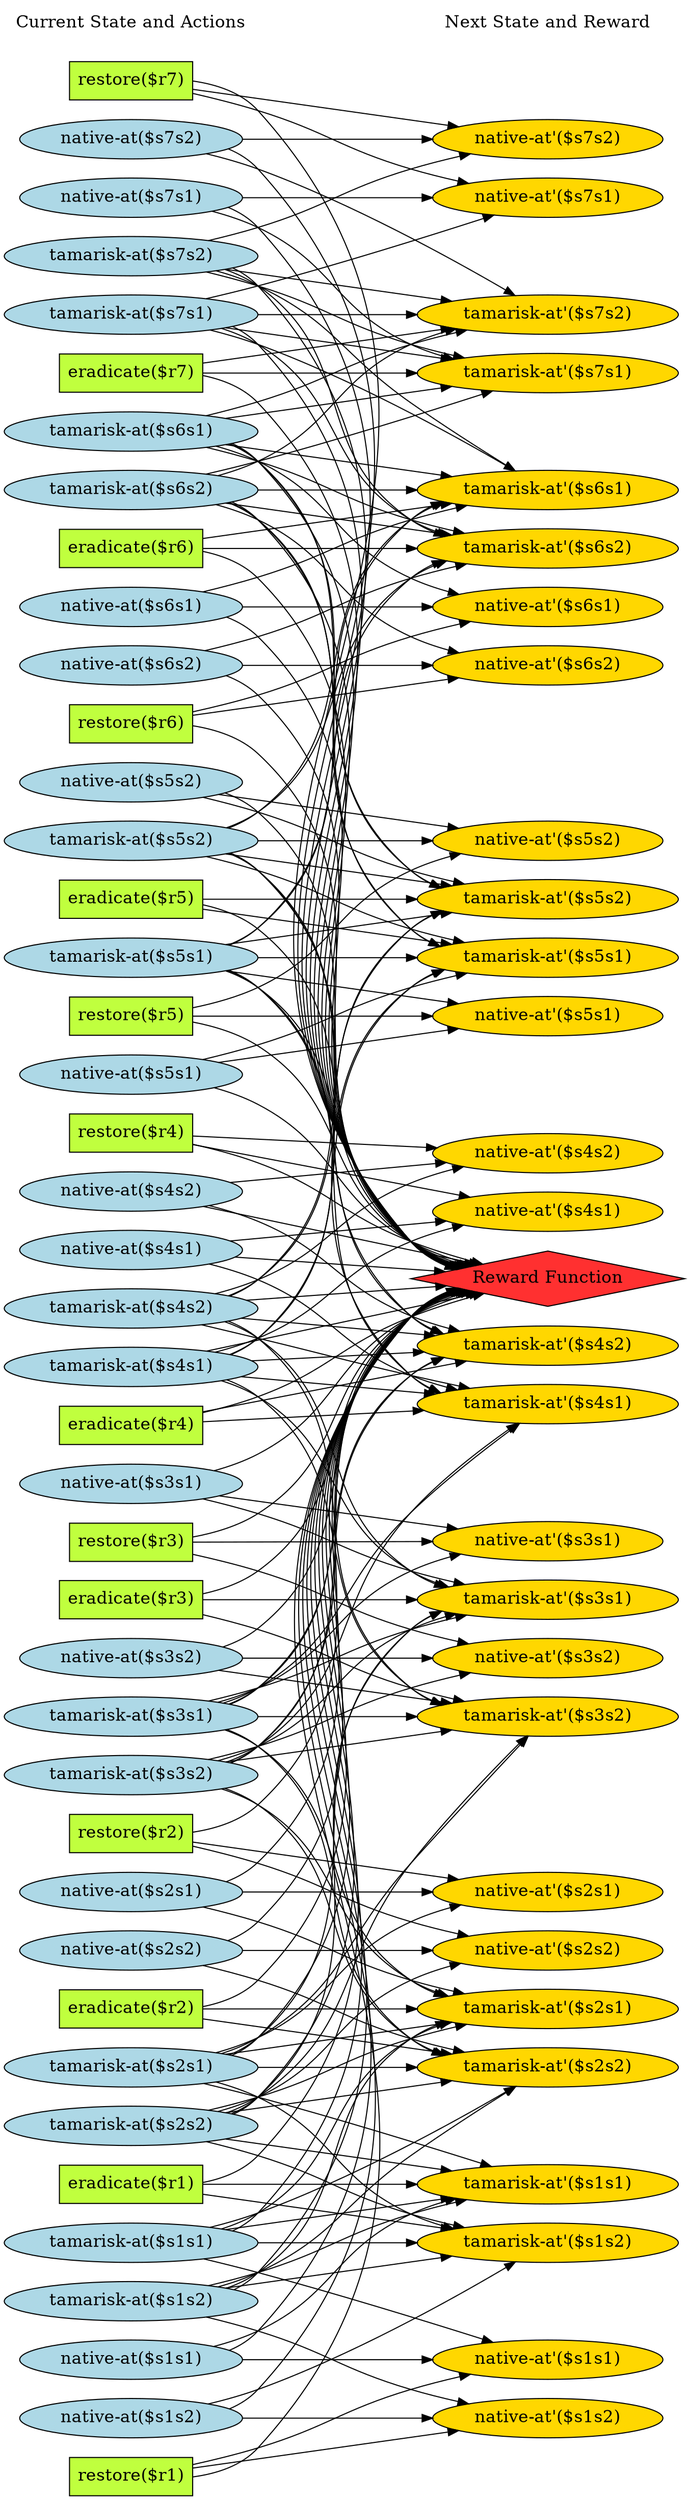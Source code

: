 digraph G {
	graph [bb="0,0,588.92,2320",
		fontname=Helvetica,
		fontsize=16,
		rankdir=LR,
		ranksep=2.00,
		ratio=auto,
		size=600
	];
	node [fontsize=16,
		label="\N"
	];
	{
		graph [rank=same];
		"native-at($s7s1)"		 [color=black,
			fillcolor=lightblue,
			height=0.51069,
			pos="95.459,2084",
			shape=ellipse,
			style=filled,
			width=2.3374];
		"restore($r4)"		 [color=black,
			fillcolor=olivedrab1,
			height=0.5,
			pos="95.459,1160",
			shape=box,
			style=filled,
			width=1.2778];
		"tamarisk-at($s6s2)"		 [color=black,
			fillcolor=lightblue,
			height=0.51069,
			pos="95.459,1921",
			shape=ellipse,
			style=filled,
			width=2.6517];
		"tamarisk-at($s5s1)"		 [color=black,
			fillcolor=lightblue,
			height=0.51069,
			pos="95.459,1595",
			shape=ellipse,
			style=filled,
			width=2.6517];
		"tamarisk-at($s2s1)"		 [color=black,
			fillcolor=lightblue,
			height=0.51069,
			pos="95.459,345",
			shape=ellipse,
			style=filled,
			width=2.6517];
		"tamarisk-at($s2s2)"		 [color=black,
			fillcolor=lightblue,
			height=0.51069,
			pos="95.459,400",
			shape=ellipse,
			style=filled,
			width=2.6517];
		"eradicate($r4)"		 [color=black,
			fillcolor=olivedrab1,
			height=0.5,
			pos="95.459,1106",
			shape=box,
			style=filled,
			width=1.4583];
		"native-at($s1s2)"		 [color=black,
			fillcolor=lightblue,
			height=0.51069,
			pos="95.459,72",
			shape=ellipse,
			style=filled,
			width=2.3374];
		"native-at($s4s1)"		 [color=black,
			fillcolor=lightblue,
			height=0.51069,
			pos="95.459,997",
			shape=ellipse,
			style=filled,
			width=2.3374];
		"native-at($s5s2)"		 [color=black,
			fillcolor=lightblue,
			height=0.51069,
			pos="95.459,1377",
			shape=ellipse,
			style=filled,
			width=2.3374];
		"restore($r5)"		 [color=black,
			fillcolor=olivedrab1,
			height=0.5,
			pos="95.459,1323",
			shape=box,
			style=filled,
			width=1.2778];
		"tamarisk-at($s5s2)"		 [color=black,
			fillcolor=lightblue,
			height=0.51069,
			pos="95.459,1540",
			shape=ellipse,
			style=filled,
			width=2.6517];
		"tamarisk-at($s1s1)"		 [color=black,
			fillcolor=lightblue,
			height=0.51069,
			pos="95.459,237",
			shape=ellipse,
			style=filled,
			width=2.6517];
		"tamarisk-at($s4s1)"		 [color=black,
			fillcolor=lightblue,
			height=0.51069,
			pos="95.459,1052",
			shape=ellipse,
			style=filled,
			width=2.6517];
		"native-at($s3s1)"		 [color=black,
			fillcolor=lightblue,
			height=0.51069,
			pos="95.459,889",
			shape=ellipse,
			style=filled,
			width=2.3374];
		"eradicate($r5)"		 [color=black,
			fillcolor=olivedrab1,
			height=0.5,
			pos="95.459,1486",
			shape=box,
			style=filled,
			width=1.4583];
		"native-at($s4s2)"		 [color=black,
			fillcolor=lightblue,
			height=0.51069,
			pos="95.459,1269",
			shape=ellipse,
			style=filled,
			width=2.3374];
		"eradicate($r1)"		 [color=black,
			fillcolor=olivedrab1,
			height=0.5,
			pos="95.459,291",
			shape=box,
			style=filled,
			width=1.4583];
		"restore($r2)"		 [color=black,
			fillcolor=olivedrab1,
			height=0.5,
			pos="95.459,617",
			shape=box,
			style=filled,
			width=1.2778];
		"native-at($s6s2)"		 [color=black,
			fillcolor=lightblue,
			height=0.51069,
			pos="95.459,1758",
			shape=ellipse,
			style=filled,
			width=2.3374];
		"restore($r6)"		 [color=black,
			fillcolor=olivedrab1,
			height=0.5,
			pos="95.459,1649",
			shape=box,
			style=filled,
			width=1.2778];
		"tamarisk-at($s7s1)"		 [color=black,
			fillcolor=lightblue,
			height=0.51069,
			pos="95.459,2029",
			shape=ellipse,
			style=filled,
			width=2.6517];
		"Current State and Actions"		 [color=black,
			fillcolor=white,
			height=0.5,
			pos="95.459,2302",
			shape=plaintext,
			style=bold,
			width=2.5139];
		"tamarisk-at($s4s2)"		 [color=black,
			fillcolor=lightblue,
			height=0.51069,
			pos="95.459,1214",
			shape=ellipse,
			style=filled,
			width=2.6517];
		"tamarisk-at($s1s2)"		 [color=black,
			fillcolor=lightblue,
			height=0.51069,
			pos="95.459,127",
			shape=ellipse,
			style=filled,
			width=2.6517];
		"tamarisk-at($s3s1)"		 [color=black,
			fillcolor=lightblue,
			height=0.51069,
			pos="95.459,726",
			shape=ellipse,
			style=filled,
			width=2.6517];
		"eradicate($r6)"		 [color=black,
			fillcolor=olivedrab1,
			height=0.5,
			pos="95.459,1812",
			shape=box,
			style=filled,
			width=1.4583];
		"native-at($s2s1)"		 [color=black,
			fillcolor=lightblue,
			height=0.51069,
			pos="95.459,508",
			shape=ellipse,
			style=filled,
			width=2.3374];
		"native-at($s3s2)"		 [color=black,
			fillcolor=lightblue,
			height=0.51069,
			pos="95.459,834",
			shape=ellipse,
			style=filled,
			width=2.3374];
		"eradicate($r2)"		 [color=black,
			fillcolor=olivedrab1,
			height=0.5,
			pos="95.459,454",
			shape=box,
			style=filled,
			width=1.4583];
		"restore($r1)"		 [color=black,
			fillcolor=olivedrab1,
			height=0.5,
			pos="95.459,18",
			shape=box,
			style=filled,
			width=1.2778];
		"restore($r3)"		 [color=black,
			fillcolor=olivedrab1,
			height=0.5,
			pos="95.459,943",
			shape=box,
			style=filled,
			width=1.2778];
		"native-at($s7s2)"		 [color=black,
			fillcolor=lightblue,
			height=0.51069,
			pos="95.459,2194",
			shape=ellipse,
			style=filled,
			width=2.3374];
		"native-at($s6s1)"		 [color=black,
			fillcolor=lightblue,
			height=0.51069,
			pos="95.459,1703",
			shape=ellipse,
			style=filled,
			width=2.3374];
		"restore($r7)"		 [color=black,
			fillcolor=olivedrab1,
			height=0.5,
			pos="95.459,2248",
			shape=box,
			style=filled,
			width=1.2778];
		"tamarisk-at($s7s2)"		 [color=black,
			fillcolor=lightblue,
			height=0.51069,
			pos="95.459,2139",
			shape=ellipse,
			style=filled,
			width=2.6517];
		"tamarisk-at($s6s1)"		 [color=black,
			fillcolor=lightblue,
			height=0.51069,
			pos="95.459,1866",
			shape=ellipse,
			style=filled,
			width=2.6517];
		"tamarisk-at($s3s2)"		 [color=black,
			fillcolor=lightblue,
			height=0.51069,
			pos="95.459,671",
			shape=ellipse,
			style=filled,
			width=2.6517];
		"native-at($s1s1)"		 [color=black,
			fillcolor=lightblue,
			height=0.51069,
			pos="95.459,182",
			shape=ellipse,
			style=filled,
			width=2.3374];
		"native-at($s2s2)"		 [color=black,
			fillcolor=lightblue,
			height=0.51069,
			pos="95.459,563",
			shape=ellipse,
			style=filled,
			width=2.3374];
		"eradicate($r7)"		 [color=black,
			fillcolor=olivedrab1,
			height=0.5,
			pos="95.459,1975",
			shape=box,
			style=filled,
			width=1.4583];
		"native-at($s5s1)"		 [color=black,
			fillcolor=lightblue,
			height=0.51069,
			pos="95.459,1432",
			shape=ellipse,
			style=filled,
			width=2.3374];
		"eradicate($r3)"		 [color=black,
			fillcolor=olivedrab1,
			height=0.5,
			pos="95.459,780",
			shape=box,
			style=filled,
			width=1.4583];
	}
	{
		graph [rank=same];
		"native-at'($s4s2)"		 [color=black,
			fillcolor=gold1,
			height=0.51069,
			pos="461.92,1250",
			shape=ellipse,
			style=filled,
			width=2.3963];
		"native-at'($s7s1)"		 [color=black,
			fillcolor=gold1,
			height=0.51069,
			pos="461.92,2084",
			shape=ellipse,
			style=filled,
			width=2.3963];
		"tamarisk-at'($s1s2)"		 [color=black,
			fillcolor=gold1,
			height=0.51069,
			pos="461.92,237",
			shape=ellipse,
			style=filled,
			width=2.7106];
		"Next State and Reward"		 [color=black,
			fillcolor=white,
			height=0.5,
			pos="461.92,2302",
			shape=plaintext,
			style=bold,
			width=2.25];
		"Reward Function"		 [color=black,
			fillcolor=firebrick1,
			height=0.72222,
			pos="461.92,1133",
			shape=diamond,
			style=filled,
			width=3.5278];
		"tamarisk-at'($s4s1)"		 [color=black,
			fillcolor=gold1,
			height=0.51069,
			pos="461.92,1071",
			shape=ellipse,
			style=filled,
			width=2.7106];
		"tamarisk-at'($s5s2)"		 [color=black,
			fillcolor=gold1,
			height=0.51069,
			pos="461.92,1487",
			shape=ellipse,
			style=filled,
			width=2.7106];
		"native-at'($s3s1)"		 [color=black,
			fillcolor=gold1,
			height=0.51069,
			pos="461.92,890",
			shape=ellipse,
			style=filled,
			width=2.3963];
		"native-at'($s6s1)"		 [color=black,
			fillcolor=gold1,
			height=0.51069,
			pos="461.92,1703",
			shape=ellipse,
			style=filled,
			width=2.3963];
		"native-at'($s7s2)"		 [color=black,
			fillcolor=gold1,
			height=0.51069,
			pos="461.92,2194",
			shape=ellipse,
			style=filled,
			width=2.3963];
		"tamarisk-at'($s3s1)"		 [color=black,
			fillcolor=gold1,
			height=0.51069,
			pos="461.92,780",
			shape=ellipse,
			style=filled,
			width=2.7106];
		"native-at'($s3s2)"		 [color=black,
			fillcolor=gold1,
			height=0.51069,
			pos="461.92,835",
			shape=ellipse,
			style=filled,
			width=2.3963];
		"tamarisk-at'($s4s2)"		 [color=black,
			fillcolor=gold1,
			height=0.51069,
			pos="461.92,1195",
			shape=ellipse,
			style=filled,
			width=2.7106];
		"tamarisk-at'($s7s1)"		 [color=black,
			fillcolor=gold1,
			height=0.51069,
			pos="461.92,1974",
			shape=ellipse,
			style=filled,
			width=2.7106];
		"native-at'($s2s1)"		 [color=black,
			fillcolor=gold1,
			height=0.51069,
			pos="461.92,509",
			shape=ellipse,
			style=filled,
			width=2.3963];
		"native-at'($s5s1)"		 [color=black,
			fillcolor=gold1,
			height=0.51069,
			pos="461.92,1432",
			shape=ellipse,
			style=filled,
			width=2.3963];
		"native-at'($s6s2)"		 [color=black,
			fillcolor=gold1,
			height=0.51069,
			pos="461.92,1758",
			shape=ellipse,
			style=filled,
			width=2.3963];
		"tamarisk-at'($s2s1)"		 [color=black,
			fillcolor=gold1,
			height=0.51069,
			pos="461.92,399",
			shape=ellipse,
			style=filled,
			width=2.7106];
		"tamarisk-at'($s7s2)"		 [color=black,
			fillcolor=gold1,
			height=0.51069,
			pos="461.92,2029",
			shape=ellipse,
			style=filled,
			width=2.7106];
		"native-at'($s2s2)"		 [color=black,
			fillcolor=gold1,
			height=0.51069,
			pos="461.92,564",
			shape=ellipse,
			style=filled,
			width=2.3963];
		"tamarisk-at'($s3s2)"		 [color=black,
			fillcolor=gold1,
			height=0.51069,
			pos="461.92,725",
			shape=ellipse,
			style=filled,
			width=2.7106];
		"native-at'($s1s1)"		 [color=black,
			fillcolor=gold1,
			height=0.51069,
			pos="461.92,182",
			shape=ellipse,
			style=filled,
			width=2.3963];
		"tamarisk-at'($s6s1)"		 [color=black,
			fillcolor=gold1,
			height=0.51069,
			pos="461.92,1813",
			shape=ellipse,
			style=filled,
			width=2.7106];
		"native-at'($s5s2)"		 [color=black,
			fillcolor=gold1,
			height=0.51069,
			pos="461.92,1377",
			shape=ellipse,
			style=filled,
			width=2.3963];
		"tamarisk-at'($s2s2)"		 [color=black,
			fillcolor=gold1,
			height=0.51069,
			pos="461.92,454",
			shape=ellipse,
			style=filled,
			width=2.7106];
		"tamarisk-at'($s1s1)"		 [color=black,
			fillcolor=gold1,
			height=0.51069,
			pos="461.92,292",
			shape=ellipse,
			style=filled,
			width=2.7106];
		"tamarisk-at'($s5s1)"		 [color=black,
			fillcolor=gold1,
			height=0.51069,
			pos="461.92,1542",
			shape=ellipse,
			style=filled,
			width=2.7106];
		"tamarisk-at'($s6s2)"		 [color=black,
			fillcolor=gold1,
			height=0.51069,
			pos="461.92,1868",
			shape=ellipse,
			style=filled,
			width=2.7106];
		"native-at'($s4s1)"		 [color=black,
			fillcolor=gold1,
			height=0.51069,
			pos="461.92,1016",
			shape=ellipse,
			style=filled,
			width=2.3963];
		"native-at'($s1s2)"		 [color=black,
			fillcolor=gold1,
			height=0.51069,
			pos="461.92,72",
			shape=ellipse,
			style=filled,
			width=2.3963];
	}
	"native-at($s7s1)" -> "native-at'($s7s1)"	 [color=black,
		pos="e,375.59,2084 179.62,2084 234.91,2084 307.69,2084 365.37,2084",
		style=solid];
	"native-at($s7s1)" -> "Reward Function"	 [pos="e,377.74,1141.8 165.39,2073.6 175.05,2069.5 184.03,2063.8 190.92,2056 455.06,1755.9 68.198,1465.9 334.92,1168 343.91,1158 355.51,\
1150.7 368.02,1145.5"];
	"native-at($s7s1)" -> "tamarisk-at'($s7s1)"	 [color=black,
		pos="e,393.45,1987.2 147.65,2069.5 161.74,2065.4 176.97,2060.7 190.92,2056 255.73,2034.3 269.4,2021.5 334.92,2002 350.48,1997.4 367.33,\
1993.1 383.49,1989.4",
		style=solid];
	"restore($r4)" -> "native-at'($s4s2)"	 [color=black,
		pos="e,400.57,1237 141.61,1172.3 189.48,1185.1 267.34,1205.7 334.92,1222 352.93,1226.3 372.45,1230.8 390.63,1234.8",
		style=solid];
	"restore($r4)" -> "Reward Function"	 [pos="e,368.07,1139.9 141.51,1156.7 195.16,1152.7 286.43,1145.9 357.71,1140.6"];
	"restore($r4)" -> "native-at'($s4s1)"	 [color=black,
		pos="e,392.3,1026.9 141.56,1149.8 157.49,1145.5 175.32,1139.9 190.92,1133 259.74,1102.6 265.22,1072.3 334.92,1044 349.87,1037.9 366.39,\
1033 382.41,1029.2",
		style=solid];
	"tamarisk-at($s6s2)" -> "Reward Function"	 [pos="e,378.39,1142 168.46,1909 176.89,1905 184.7,1899.8 190.92,1893 412.27,1650.3 111.48,1408.8 334.92,1168 344.24,1158 356.17,1150.7 \
368.95,1145.5"];
	"tamarisk-at($s6s2)" -> "tamarisk-at'($s5s2)"	 [color=black,
		pos="e,373.24,1494.7 165.99,1908.6 175.12,1904.7 183.77,1899.6 190.92,1893 322.77,1770.8 198.9,1632.6 334.92,1515 343.29,1507.8 353.12,\
1502.3 363.54,1498.1",
		style=solid];
	"tamarisk-at($s6s2)" -> "tamarisk-at'($s7s1)"	 [color=black,
		pos="e,384.12,1962.8 172.42,1932 231.21,1940.6 312.68,1952.4 374.06,1961.4",
		style=solid];
	"tamarisk-at($s6s2)" -> "native-at'($s6s2)"	 [color=black,
		pos="e,390.23,1768.3 156.13,1906.8 167.95,1903 180.06,1898.4 190.92,1893 262.24,1857.3 262.41,1819.2 334.92,1786 349.05,1779.5 364.76,\
1774.5 380.17,1770.6",
		style=solid];
	"tamarisk-at($s6s2)" -> "tamarisk-at'($s7s2)"	 [color=black,
		pos="e,393.79,2015.8 151.61,1936 164.56,1939.8 178.27,1943.9 190.92,1948 255.75,1969.2 269.49,1981.8 334.92,2001 350.59,2005.6 367.55,\
2009.9 383.79,2013.6",
		style=solid];
	"tamarisk-at($s6s2)" -> "tamarisk-at'($s6s1)"	 [color=black,
		pos="e,393.82,1826.2 149.58,1905.8 163.11,1901.8 177.59,1897.4 190.92,1893 255.57,1871.8 269.57,1860 334.92,1841 350.6,1836.4 367.57,\
1832.2 383.81,1828.5",
		style=solid];
	"tamarisk-at($s6s2)" -> "tamarisk-at'($s5s1)"	 [color=black,
		pos="e,441.92,1560.2 162.78,1907.8 172.77,1904 182.53,1899.2 190.92,1893 284,1824.2 263.02,1766.7 334.92,1676 366.69,1635.9 408.04,1593.5 \
434.53,1567.4",
		style=solid];
	"tamarisk-at($s6s2)" -> "tamarisk-at'($s6s2)"	 [color=black,
		pos="e,384.12,1879.2 172.42,1910 231.21,1901.4 312.68,1889.6 374.06,1880.6",
		style=solid];
	"tamarisk-at($s5s1)" -> "Reward Function"	 [pos="e,382.04,1142.7 166.58,1582.5 175.51,1578.6 183.95,1573.6 190.92,1567 328.05,1437.6 196.68,1296.2 334.92,1168 345.54,1158.2 358.69,\
1151 372.44,1145.9"];
	"tamarisk-at($s5s1)" -> "tamarisk-at'($s4s1)"	 [color=black,
		pos="e,371.13,1077.9 166.87,1582.8 175.76,1578.9 184.11,1573.7 190.92,1567 345.85,1413.6 174.19,1245.3 334.92,1098 342.67,1090.9 351.82,\
1085.5 361.59,1081.4",
		style=solid];
	"tamarisk-at($s5s1)" -> "tamarisk-at'($s5s2)"	 [color=black,
		pos="e,393.82,1500.2 149.58,1579.8 163.11,1575.8 177.59,1571.4 190.92,1567 255.57,1545.8 269.57,1534 334.92,1515 350.6,1510.4 367.57,\
1506.2 383.81,1502.5",
		style=solid];
	"tamarisk-at($s5s1)" -> "tamarisk-at'($s4s2)"	 [color=black,
		pos="e,373.5,1203 165.8,1582.3 174.95,1578.5 183.66,1573.5 190.92,1567 314.29,1456.3 207.78,1329.3 334.92,1223 343.41,1215.9 353.31,1210.5 \
363.76,1206.4",
		style=solid];
	"tamarisk-at($s5s1)" -> "native-at'($s5s1)"	 [color=black,
		pos="e,390.23,1442.3 156.13,1580.8 167.95,1577 180.06,1572.4 190.92,1567 262.24,1531.3 262.41,1493.2 334.92,1460 349.05,1453.5 364.76,\
1448.5 380.17,1444.6",
		style=solid];
	"tamarisk-at($s5s1)" -> "tamarisk-at'($s6s1)"	 [color=black,
		pos="e,380.09,1802.9 161.57,1608.3 171.82,1611.9 181.98,1616.4 190.92,1622 272.67,1673.6 251.66,1735.9 334.92,1785 345.73,1791.4 357.85,\
1796.3 370.18,1800.1",
		style=solid];
	"tamarisk-at($s5s1)" -> "tamarisk-at'($s5s1)"	 [color=black,
		pos="e,384.12,1553.2 172.42,1584 231.21,1575.4 312.68,1563.6 374.06,1554.6",
		style=solid];
	"tamarisk-at($s5s1)" -> "tamarisk-at'($s6s2)"	 [color=black,
		pos="e,377.17,1858.9 164.25,1608 173.73,1611.6 182.94,1616.2 190.92,1622 284.56,1690.7 239.27,1774.2 334.92,1840 344.72,1846.7 355.89,\
1851.9 367.42,1855.8",
		style=solid];
	"tamarisk-at($s2s1)" -> "tamarisk-at'($s1s2)"	 [color=black,
		pos="e,393.79,250.17 151.61,329.98 164.56,326.25 178.27,322.13 190.92,318 255.75,296.84 269.49,284.22 334.92,265 350.59,260.4 367.55,\
256.15 383.79,252.42",
		style=solid];
	"tamarisk-at($s2s1)" -> "Reward Function"	 [pos="e,378.39,1124 168.46,357.04 176.89,360.98 184.7,366.18 190.92,373 412.27,615.74 111.48,857.17 334.92,1098 344.24,1108 356.17,1115.3 \
368.95,1120.5"];
	"tamarisk-at($s2s1)" -> "tamarisk-at'($s3s1)"	 [color=black,
		pos="e,373.23,772.31 166,357.43 175.12,361.3 183.77,366.37 190.92,373 323.02,495.55 198.64,634.11 334.92,752 343.29,759.24 353.12,764.73 \
363.53,768.87",
		style=solid];
	"tamarisk-at($s2s1)" -> "native-at'($s2s1)"	 [color=black,
		pos="e,389.87,498.72 156.65,359.35 168.31,363.09 180.22,367.62 190.92,373 262.39,408.93 262.24,447.57 334.92,481 348.95,487.45 364.55,\
492.46 379.87,496.33",
		style=solid];
	"tamarisk-at($s2s1)" -> "tamarisk-at'($s2s1)"	 [color=black,
		pos="e,384.69,387.71 171.53,356.12 230.55,364.87 312.83,377.06 374.58,386.21",
		style=solid];
	"tamarisk-at($s2s1)" -> "tamarisk-at'($s3s2)"	 [color=black,
		pos="e,441.91,706.84 162.79,358.18 172.78,361.95 182.54,366.79 190.92,373 284.22,442.12 262.88,499.93 334.92,591 366.65,631.12 408.01,\
673.5 434.52,699.6",
		style=solid];
	"tamarisk-at($s2s1)" -> "tamarisk-at'($s2s2)"	 [color=black,
		pos="e,393.79,440.83 150.1,360.25 163.48,364.23 177.77,368.64 190.92,373 255.65,394.48 269.49,406.78 334.92,426 350.59,430.6 367.55,434.85 \
383.79,438.58",
		style=solid];
	"tamarisk-at($s2s1)" -> "tamarisk-at'($s1s1)"	 [color=black,
		pos="e,384.12,303.17 172.42,333.95 231.21,325.4 312.68,313.56 374.06,304.63",
		style=solid];
	"tamarisk-at($s2s2)" -> "tamarisk-at'($s1s2)"	 [color=black,
		pos="e,385.27,248.4 156.13,385.77 167.95,382 180.06,377.43 190.92,372 262.24,336.34 262.41,298.16 334.92,265 347.55,259.23 361.44,254.61 \
375.25,250.92",
		style=solid];
	"tamarisk-at($s2s2)" -> "Reward Function"	 [pos="e,378.86,1123.9 169.27,411.77 177.37,415.56 184.86,420.52 190.92,427 399.25,649.78 125.76,876 334.92,1098 344.38,1108 356.44,1115.3 \
369.35,1120.5"];
	"tamarisk-at($s2s2)" -> "tamarisk-at'($s3s1)"	 [color=black,
		pos="e,373.98,771.91 166.62,412.41 175.45,416.08 183.84,420.84 190.92,427 310.1,530.71 212.69,651.9 334.92,752 343.63,759.14 353.79,764.55 \
364.47,768.64",
		style=solid];
	"tamarisk-at($s2s2)" -> "tamarisk-at'($s2s1)"	 [color=black,
		pos="e,364.05,399.27 191.27,399.74 241.09,399.6 302.35,399.44 353.88,399.29",
		style=solid];
	"tamarisk-at($s2s2)" -> "native-at'($s2s2)"	 [color=black,
		pos="e,389.85,553.77 157.93,413.99 169.18,417.55 180.62,421.86 190.92,427 262.73,462.86 262.07,502.3 334.92,536 348.93,542.48 364.53,\
547.5 379.85,551.38",
		style=solid];
	"tamarisk-at($s2s2)" -> "tamarisk-at'($s3s2)"	 [color=black,
		pos="e,443.19,706.54 161.59,413.27 171.84,416.84 181.98,421.34 190.92,427 272.88,478.88 269.69,519.21 334.92,591 369.52,629.07 410.47,\
672.29 436.07,699.1",
		style=solid];
	"tamarisk-at($s2s2)" -> "tamarisk-at'($s2s2)"	 [color=black,
		pos="e,384.69,442.71 171.53,411.12 230.55,419.87 312.83,432.06 374.58,441.21",
		style=solid];
	"tamarisk-at($s2s2)" -> "tamarisk-at'($s1s1)"	 [color=black,
		pos="e,408.68,307.48 148.29,384.64 214.36,365.06 328.45,331.25 399.02,310.34",
		style=solid];
	"eradicate($r4)" -> "Reward Function"	 [pos="e,368.07,1126.1 148.29,1109.8 202.59,1113.9 289.34,1120.3 357.69,1125.4"];
	"eradicate($r4)" -> "tamarisk-at'($s4s1)"	 [color=black,
		pos="e,374.48,1079.3 148.29,1101 204.39,1095.6 295.12,1086.9 364.42,1080.3",
		style=solid];
	"eradicate($r4)" -> "tamarisk-at'($s4s2)"	 [color=black,
		pos="e,395.4,1181.5 148.4,1120.2 196.6,1133.2 270.4,1152.7 334.92,1168 351.14,1171.8 368.6,1175.7 385.2,1179.3",
		style=solid];
	"native-at($s1s2)" -> "tamarisk-at'($s1s2)"	 [color=black,
		pos="e,384.9,225.62 153.68,85.364 166.28,89.285 179.32,94.135 190.92,100 262.55,136.21 262.07,175.3 334.92,209 347.44,214.79 361.22,219.42 \
374.94,223.1",
		style=solid];
	"native-at($s1s2)" -> "Reward Function"	 [pos="e,377.24,1124.2 165.51,82.25 175.16,86.387 184.09,92.108 190.92,100 484.04,438.99 38.886,761.54 334.92,1098 343.76,1108.1 355.22,\
1115.3 367.61,1120.6"];
	"native-at($s1s2)" -> "native-at'($s1s2)"	 [color=black,
		pos="e,375.59,72 179.62,72 234.91,72 307.69,72 365.37,72",
		style=solid];
	"native-at($s4s1)" -> "Reward Function"	 [pos="e,401.79,1119.2 149.99,1011 163.51,1015.1 177.89,1019.8 190.92,1025 257.59,1051.5 268.02,1072 334.92,1098 353.12,1105.1 373.32,1111.3 \
392.11,1116.5"];
	"native-at($s4s1)" -> "tamarisk-at'($s4s1)"	 [color=black,
		pos="e,394.93,1057.6 157.87,1009.5 220.39,1022.2 317.44,1041.9 384.8,1055.5",
		style=solid];
	"native-at($s4s1)" -> "native-at'($s4s1)"	 [color=black,
		pos="e,377.94,1011.7 177.8,1001.2 234.12,1004.2 309.22,1008.1 367.92,1011.2",
		style=solid];
	"native-at($s5s2)" -> "Reward Function"	 [pos="e,390.2,1144.3 159.37,1365 170.43,1361.2 181.42,1356.4 190.92,1350 276.63,1292.6 248.99,1225.1 334.92,1168 348.55,1159 364.48,1152.2 \
380.35,1147.2"];
	"native-at($s5s2)" -> "tamarisk-at'($s5s2)"	 [color=black,
		pos="e,393.45,1473.8 147.65,1391.5 161.74,1395.6 176.97,1400.3 190.92,1405 255.73,1426.7 269.4,1439.5 334.92,1459 350.48,1463.6 367.33,\
1467.9 383.49,1471.6",
		style=solid];
	"native-at($s5s2)" -> "native-at'($s5s2)"	 [color=black,
		pos="e,375.59,1377 179.62,1377 234.91,1377 307.69,1377 365.37,1377",
		style=solid];
	"restore($r5)" -> "Reward Function"	 [pos="e,394.95,1145.3 141.81,1314.4 157.93,1310.2 175.82,1304.3 190.92,1296 265.96,1254.8 259.72,1209 334.92,1168 350.34,1159.6 367.93,\
1153.1 384.99,1148.1"];
	"restore($r5)" -> "native-at'($s5s1)"	 [color=black,
		pos="e,397.34,1419.7 141.85,1335.2 157.48,1339.6 175.05,1344.8 190.92,1350 255.83,1371.4 269.4,1384.5 334.92,1404 351.71,1409 369.99,\
1413.5 387.29,1417.5",
		style=solid];
	"restore($r5)" -> "native-at'($s5s2)"	 [color=black,
		pos="e,390.68,1366.6 141.51,1329.7 201.09,1338.5 307.08,1354.2 380.54,1365.1",
		style=solid];
	"tamarisk-at($s5s2)" -> "Reward Function"	 [pos="e,383.12,1142.9 166.75,1527.7 175.55,1524 183.91,1519.2 190.92,1513 315.08,1402.6 210.35,1278 334.92,1168 345.91,1158.3 359.38,1151.3 \
373.37,1146.2"];
	"tamarisk-at($s5s2)" -> "tamarisk-at'($s4s1)"	 [color=black,
		pos="e,371.74,1078.1 167.59,1527.9 176.16,1524.2 184.23,1519.3 190.92,1513 332.75,1378.8 188.65,1227.3 334.92,1098 342.86,1091 352.17,\
1085.6 362.08,1081.6",
		style=solid];
	"tamarisk-at($s5s2)" -> "tamarisk-at'($s5s2)"	 [color=black,
		pos="e,384.12,1498.2 172.42,1529 231.21,1520.4 312.68,1508.6 374.06,1499.6",
		style=solid];
	"tamarisk-at($s5s2)" -> "tamarisk-at'($s4s2)"	 [color=black,
		pos="e,374.64,1203.4 165.89,1527.5 174.93,1523.8 183.58,1519.1 190.92,1513 301.52,1420.9 221.62,1311.7 334.92,1223 343.86,1216 354.19,\
1210.7 365.02,1206.6",
		style=solid];
	"tamarisk-at($s5s2)" -> "tamarisk-at'($s6s1)"	 [color=black,
		pos="e,377.19,1803.8 162.78,1553.2 172.77,1557 182.53,1561.8 190.92,1568 284,1636.8 239.51,1719.5 334.92,1785 344.73,1791.7 355.9,1796.9 \
367.43,1800.8",
		style=solid];
	"tamarisk-at($s5s2)" -> "native-at'($s5s2)"	 [color=black,
		pos="e,389.87,1387.3 157.66,1526 169,1522.5 180.53,1518.2 190.92,1513 262.57,1477.4 262.24,1438.4 334.92,1405 348.95,1398.5 364.55,1393.5 \
379.87,1389.7",
		style=solid];
	"tamarisk-at($s5s2)" -> "tamarisk-at'($s5s1)"	 [color=black,
		pos="e,364.37,1541.5 191.27,1540.5 241.19,1540.8 302.59,1541.1 354.19,1541.4",
		style=solid];
	"tamarisk-at($s5s2)" -> "tamarisk-at'($s6s2)"	 [color=black,
		pos="e,375.16,1859.4 164.31,1552.9 173.88,1556.7 183.11,1561.6 190.92,1568 296.76,1654.6 226.13,1757.1 334.92,1840 344.02,1846.9 354.5,\
1852.2 365.44,1856.2",
		style=solid];
	"tamarisk-at($s1s1)" -> "tamarisk-at'($s1s2)"	 [color=black,
		pos="e,364.05,237 191.27,237 241.09,237 302.35,237 353.88,237",
		style=solid];
	"tamarisk-at($s1s1)" -> "Reward Function"	 [pos="e,377.83,1124.1 169.99,248.76 177.86,252.56 185.11,257.53 190.92,264 442.23,543.88 82.561,819.06 334.92,1098 343.96,1108 355.59,\
1115.2 368.11,1120.5"];
	"tamarisk-at($s1s1)" -> "tamarisk-at'($s2s1)"	 [color=black,
		pos="e,430.59,381.49 153.97,251.6 166.3,255.24 179.16,259.42 190.92,264 275.93,297.07 370.15,347.58 421.76,376.52",
		style=solid];
	"tamarisk-at($s1s1)" -> "native-at'($s1s1)"	 [color=black,
		pos="e,391.02,192.55 171.09,225.74 232.15,216.52 318.31,203.52 380.81,194.09",
		style=solid];
	"tamarisk-at($s1s1)" -> "tamarisk-at'($s2s2)"	 [color=black,
		pos="e,380.11,443.9 161.56,250.32 171.81,253.89 181.97,258.37 190.92,264 272.47,315.28 251.87,377.18 334.92,426 345.74,432.36 357.86,\
437.28 370.19,441.08",
		style=solid];
	"tamarisk-at($s1s1)" -> "tamarisk-at'($s1s1)"	 [color=black,
		pos="e,385.13,280.56 171.09,248.26 230.27,257.19 313.05,269.68 374.99,279.03",
		style=solid];
	"tamarisk-at($s4s1)" -> "Reward Function"	 [pos="e,400.45,1119.6 158.7,1065.8 223,1080.1 323.18,1102.4 390.37,1117.3"];
	"tamarisk-at($s4s1)" -> "tamarisk-at'($s4s1)"	 [color=black,
		pos="e,367.8,1066.1 187.96,1056.8 239.56,1059.5 304.2,1062.8 357.62,1065.6",
		style=solid];
	"tamarisk-at($s4s1)" -> "tamarisk-at'($s5s2)"	 [color=black,
		pos="e,373.23,1479.3 167.42,1064.3 176.02,1068 184.14,1072.8 190.92,1079 323.87,1201.2 198.38,1340.8 334.92,1459 343.28,1466.2 353.11,\
1471.7 363.52,1475.9",
		style=solid];
	"tamarisk-at($s4s1)" -> "tamarisk-at'($s3s1)"	 [color=black,
		pos="e,377.2,789.19 162.77,1038.8 172.76,1035 182.52,1030.2 190.92,1024 283.77,955.52 239.74,873.22 334.92,808 344.74,801.27 355.91,796.13 \
367.45,792.21",
		style=solid];
	"tamarisk-at($s4s1)" -> "tamarisk-at'($s4s2)"	 [color=black,
		pos="e,386.03,1183.4 155.8,1066.3 167.64,1069.9 179.84,1074.1 190.92,1079 259.74,1109.4 265.11,1139.9 334.92,1168 347.86,1173.2 361.98,\
1177.5 375.93,1181",
		style=solid];
	"tamarisk-at($s4s1)" -> "tamarisk-at'($s3s2)"	 [color=black,
		pos="e,375.17,733.58 164.3,1039.1 173.88,1035.3 183.11,1030.4 190.92,1024 296.52,937.68 226.38,835.6 334.92,753 344.02,746.07 354.5,740.79 \
365.45,736.78",
		style=solid];
	"tamarisk-at($s4s1)" -> "tamarisk-at'($s5s1)"	 [color=black,
		pos="e,372.56,1534.6 168.15,1064.2 176.53,1067.9 184.4,1072.7 190.92,1079 337.86,1220 183.83,1377.5 334.92,1514 343.07,1521.4 352.71,\
1526.9 362.98,1531.1",
		style=solid];
	"tamarisk-at($s4s1)" -> "native-at'($s4s1)"	 [color=black,
		pos="e,383.38,1023.7 180.99,1043.7 238.62,1038 314.75,1030.4 373.07,1024.7",
		style=solid];
	"native-at($s3s1)" -> "Reward Function"	 [pos="e,390.2,1121.7 159.37,901.02 170.43,904.76 181.42,909.64 190.92,916 276.63,973.38 248.99,1040.9 334.92,1098 348.55,1107 364.48,1113.8 \
380.35,1118.8"];
	"native-at($s3s1)" -> "native-at'($s3s1)"	 [color=black,
		pos="e,375.59,889.77 179.62,889.23 234.91,889.38 307.69,889.58 365.37,889.74",
		style=solid];
	"native-at($s3s1)" -> "tamarisk-at'($s3s1)"	 [color=black,
		pos="e,393.79,793.17 147.63,874.49 161.72,870.31 176.96,865.63 190.92,861 255.65,839.52 269.49,827.22 334.92,808 350.59,803.4 367.55,\
799.15 383.79,795.42",
		style=solid];
	"eradicate($r5)" -> "Reward Function"	 [pos="e,384.64,1143.3 148.25,1479.3 163.28,1475.4 178.87,1469 190.92,1459 301.76,1366.6 223.73,1260 334.92,1168 346.54,1158.4 360.62,1151.4 \
375.1,1146.3"];
	"eradicate($r5)" -> "tamarisk-at'($s5s2)"	 [color=black,
		pos="e,364.08,1486.7 148.29,1486.1 201.57,1486.3 286.06,1486.5 353.79,1486.7",
		style=solid];
	"eradicate($r5)" -> "tamarisk-at'($s5s1)"	 [color=black,
		pos="e,385.85,1530.5 148.29,1494 207.48,1503.1 305.22,1518.1 375.67,1528.9",
		style=solid];
	"native-at($s4s2)" -> "native-at'($s4s2)"	 [color=black,
		pos="e,377.94,1254.3 177.8,1264.8 234.12,1261.8 309.22,1257.9 367.92,1254.8",
		style=solid];
	"native-at($s4s2)" -> "Reward Function"	 [pos="e,401.79,1146.8 149.99,1255 163.51,1250.9 177.89,1246.2 190.92,1241 257.59,1214.5 268.02,1194 334.92,1168 353.12,1160.9 373.32,1154.7 \
392.11,1149.5"];
	"native-at($s4s2)" -> "tamarisk-at'($s4s2)"	 [color=black,
		pos="e,394.93,1208.4 157.87,1256.5 220.39,1243.8 317.44,1224.1 384.8,1210.5",
		style=solid];
	"eradicate($r1)" -> "tamarisk-at'($s1s2)"	 [color=black,
		pos="e,384.5,248.32 148.29,283.32 207.11,274.61 303.98,260.25 374.33,249.83",
		style=solid];
	"eradicate($r1)" -> "Reward Function"	 [pos="e,378.27,1124.1 148.13,295.25 163.87,299.05 179.91,305.88 190.92,318 427.96,578.93 96.902,837.96 334.92,1098 344.17,1108.1 356.06,\
1115.4 368.84,1120.6"];
	"eradicate($r1)" -> "tamarisk-at'($s1s1)"	 [color=black,
		pos="e,364.08,291.73 148.29,291.14 201.57,291.29 286.06,291.52 353.79,291.71",
		style=solid];
	"restore($r2)" -> "Reward Function"	 [pos="e,381.04,1123.5 141.91,620.87 159.18,624.48 177.83,631.28 190.92,644 342.74,791.52 182.55,951.05 334.92,1098 345.11,1107.8 357.81,\
1114.9 371.2,1120.1"];
	"restore($r2)" -> "native-at'($s2s1)"	 [color=black,
		pos="e,397.69,521.32 141.83,604.77 157.46,600.36 175.03,595.19 190.92,590 255.75,568.84 269.49,556.22 334.92,537 351.81,532.04 370.21,\
527.48 387.59,523.56",
		style=solid];
	"restore($r2)" -> "native-at'($s2s2)"	 [color=black,
		pos="e,390.01,574.31 141.51,610.45 200.9,601.81 306.43,586.47 379.87,575.79",
		style=solid];
	"native-at($s6s2)" -> "Reward Function"	 [pos="e,379.55,1142.3 164.31,1747.3 174.23,1743.2 183.56,1737.6 190.92,1730 369.81,1544.3 154.44,1352.1 334.92,1168 344.64,1158.1 356.9,\
1150.9 369.94,1145.7"];
	"native-at($s6s2)" -> "native-at'($s6s2)"	 [color=black,
		pos="e,375.59,1758 179.62,1758 234.91,1758 307.69,1758 365.37,1758",
		style=solid];
	"native-at($s6s2)" -> "tamarisk-at'($s6s2)"	 [color=black,
		pos="e,393.1,1854.8 149.17,1772.2 162.84,1776.1 177.49,1780.5 190.92,1785 255.92,1806.7 269.3,1820.3 334.92,1840 350.38,1844.6 367.12,\
1848.9 383.19,1852.6",
		style=solid];
	"restore($r6)" -> "Reward Function"	 [pos="e,381.04,1142.5 141.91,1645.1 159.18,1641.5 177.83,1634.7 190.92,1622 342.74,1474.5 182.55,1315 334.92,1168 345.11,1158.2 357.81,\
1151.1 371.2,1145.9"];
	"restore($r6)" -> "native-at'($s6s1)"	 [color=black,
		pos="e,390.68,1692.6 141.51,1655.7 201.09,1664.5 307.08,1680.2 380.54,1691.1",
		style=solid];
	"restore($r6)" -> "native-at'($s6s2)"	 [color=black,
		pos="e,397.34,1745.7 141.85,1661.2 157.48,1665.6 175.05,1670.8 190.92,1676 255.83,1697.4 269.4,1710.5 334.92,1730 351.71,1735 369.99,\
1739.5 387.29,1743.5",
		style=solid];
	"tamarisk-at($s7s1)" -> "native-at'($s7s1)"	 [color=black,
		pos="e,391.02,2073.5 171.09,2040.3 232.15,2049.5 318.31,2062.5 380.81,2071.9",
		style=solid];
	"tamarisk-at($s7s1)" -> "Reward Function"	 [pos="e,377.83,1141.9 169.99,2017.2 177.86,2013.4 185.11,2008.5 190.92,2002 442.23,1722.1 82.561,1446.9 334.92,1168 343.96,1158 355.59,\
1150.8 368.11,1145.5"];
	"tamarisk-at($s7s1)" -> "tamarisk-at'($s7s1)"	 [color=black,
		pos="e,385.13,1985.4 171.09,2017.7 230.27,2008.8 313.05,1996.3 374.99,1987",
		style=solid];
	"tamarisk-at($s7s1)" -> "tamarisk-at'($s7s2)"	 [color=black,
		pos="e,364.05,2029 191.27,2029 241.09,2029 302.35,2029 353.88,2029",
		style=solid];
	"tamarisk-at($s7s1)" -> "tamarisk-at'($s6s1)"	 [color=black,
		pos="e,380.13,1823.1 161.54,2015.7 171.8,2012.1 181.96,2007.6 190.92,2002 272.27,1951 252.08,1889.5 334.92,1841 345.75,1834.7 357.88,\
1829.7 370.21,1825.9",
		style=solid];
	"tamarisk-at($s7s1)" -> "tamarisk-at'($s6s2)"	 [color=black,
		pos="e,430.17,1885.6 153.96,2014.4 166.29,2010.7 179.15,2006.6 190.92,2002 275.62,1969.2 369.59,1919.3 421.32,1890.5",
		style=solid];
	"Current State and Actions" -> "Next State and Reward"	 [color=black,
		pos="e,380.65,2302 186.08,2302 242.14,2302 314.11,2302 370.34,2302",
		style=invis];
	"tamarisk-at($s4s2)" -> "native-at'($s4s2)"	 [color=black,
		pos="e,383.38,1242.3 180.99,1222.3 238.62,1228 314.75,1235.6 373.07,1241.3",
		style=solid];
	"tamarisk-at($s4s2)" -> "Reward Function"	 [pos="e,400.45,1146.4 158.7,1200.2 223,1185.9 323.18,1163.6 390.37,1148.7"];
	"tamarisk-at($s4s2)" -> "tamarisk-at'($s4s1)"	 [color=black,
		pos="e,386.03,1082.6 155.8,1199.7 167.64,1196.1 179.84,1191.9 190.92,1187 259.74,1156.6 265.11,1126.1 334.92,1098 347.86,1092.8 361.98,\
1088.5 375.93,1085",
		style=solid];
	"tamarisk-at($s4s2)" -> "tamarisk-at'($s5s2)"	 [color=black,
		pos="e,377.19,1477.8 162.78,1227.2 172.77,1231 182.53,1235.8 190.92,1242 284,1310.8 239.51,1393.5 334.92,1459 344.73,1465.7 355.9,1470.9 \
367.43,1474.8",
		style=solid];
	"tamarisk-at($s4s2)" -> "tamarisk-at'($s3s1)"	 [color=black,
		pos="e,373.23,787.69 167.41,1201.7 176.01,1198 184.14,1193.2 190.92,1187 323.61,1065.1 198.64,925.89 334.92,808 343.29,800.76 353.12,\
795.27 363.53,791.13",
		style=solid];
	"tamarisk-at($s4s2)" -> "tamarisk-at'($s4s2)"	 [color=black,
		pos="e,367.8,1199.9 187.96,1209.2 239.56,1206.5 304.2,1203.2 357.62,1200.4",
		style=solid];
	"tamarisk-at($s4s2)" -> "tamarisk-at'($s3s2)"	 [color=black,
		pos="e,372.57,732.4 168.14,1201.8 176.52,1198.1 184.39,1193.3 190.92,1187 337.61,1046.3 184.1,889.21 334.92,753 343.07,745.64 352.71,\
740.07 362.98,735.88",
		style=solid];
	"tamarisk-at($s4s2)" -> "tamarisk-at'($s5s1)"	 [color=black,
		pos="e,375.16,1533.4 164.31,1226.9 173.88,1230.7 183.11,1235.6 190.92,1242 296.76,1328.6 226.13,1431.1 334.92,1514 344.02,1520.9 354.5,\
1526.2 365.44,1530.2",
		style=solid];
	"tamarisk-at($s1s2)" -> "tamarisk-at'($s1s2)"	 [color=black,
		pos="e,393.45,223.83 150.12,142.19 163.5,146.18 177.78,150.6 190.92,155 255.73,176.73 269.4,189.54 334.92,209 350.48,213.62 367.33,217.87 \
383.49,221.59",
		style=solid];
	"tamarisk-at($s1s2)" -> "Reward Function"	 [pos="e,377.65,1124.2 168.75,138.78 177.14,142.77 184.85,148.04 190.92,155 469.55,474.56 53.55,780.85 334.92,1098 343.86,1108.1 355.44,\
1115.4 367.94,1120.6"];
	"tamarisk-at($s1s2)" -> "tamarisk-at'($s2s1)"	 [color=black,
		pos="e,428.12,381.61 160.6,140.67 171.18,144.4 181.7,149.1 190.92,155 272.62,207.28 261.23,255.92 334.92,319 360.98,341.31 393.78,361.94 \
419.39,376.66",
		style=solid];
	"tamarisk-at($s1s2)" -> "tamarisk-at'($s2s2)"	 [color=black,
		pos="e,375.17,445.42 164.3,139.88 173.88,143.68 183.11,148.61 190.92,155 296.52,241.32 226.38,343.4 334.92,426 344.02,432.93 354.5,438.21 \
365.45,442.22",
		style=solid];
	"tamarisk-at($s1s2)" -> "tamarisk-at'($s1s1)"	 [color=black,
		pos="e,384.9,280.62 156.67,141.31 168.33,145.06 180.23,149.6 190.92,155 262.55,191.21 262.07,230.3 334.92,264 347.44,269.79 361.22,274.42 \
374.94,278.1",
		style=solid];
	"tamarisk-at($s1s2)" -> "native-at'($s1s2)"	 [color=black,
		pos="e,391.02,82.548 171.09,115.74 232.15,106.52 318.31,93.521 380.81,84.089",
		style=solid];
	"tamarisk-at($s3s1)" -> "Reward Function"	 [pos="e,383.12,1123.1 166.75,738.27 175.55,741.96 183.91,746.77 190.92,753 315.08,863.42 210.35,988.05 334.92,1098 345.91,1107.7 359.38,\
1114.7 373.37,1119.8"];
	"tamarisk-at($s3s1)" -> "tamarisk-at'($s4s1)"	 [color=black,
		pos="e,374.64,1062.6 165.89,738.5 174.93,742.16 183.58,746.89 190.92,753 301.52,845.06 221.62,954.28 334.92,1043 343.86,1050 354.19,1055.3 \
365.02,1059.4",
		style=solid];
	"tamarisk-at($s3s1)" -> "native-at'($s3s1)"	 [color=black,
		pos="e,389.85,879.77 157.93,739.99 169.18,743.55 180.62,747.86 190.92,753 262.73,788.86 262.07,828.3 334.92,862 348.93,868.48 364.53,\
873.5 379.85,877.38",
		style=solid];
	"tamarisk-at($s3s1)" -> "tamarisk-at'($s3s1)"	 [color=black,
		pos="e,384.69,768.71 171.53,737.12 230.55,745.87 312.83,758.06 374.58,767.21",
		style=solid];
	"tamarisk-at($s3s1)" -> "tamarisk-at'($s4s2)"	 [color=black,
		pos="e,371.74,1187.9 167.59,738.08 176.16,741.81 184.23,746.67 190.92,753 332.75,887.16 188.65,1038.7 334.92,1168 342.86,1175 352.17,\
1180.4 362.08,1184.4",
		style=solid];
	"tamarisk-at($s3s1)" -> "tamarisk-at'($s2s1)"	 [color=black,
		pos="e,375.17,407.58 164.3,713.12 173.88,709.32 183.11,704.39 190.92,698 296.52,611.68 226.38,509.6 334.92,427 344.02,420.07 354.5,414.79 \
365.45,410.78",
		style=solid];
	"tamarisk-at($s3s1)" -> "tamarisk-at'($s3s2)"	 [color=black,
		pos="e,364.05,725.27 191.27,725.74 241.09,725.6 302.35,725.44 353.88,725.29",
		style=solid];
	"tamarisk-at($s3s1)" -> "tamarisk-at'($s2s2)"	 [color=black,
		pos="e,377.2,463.19 162.77,712.79 172.76,709.02 182.52,704.19 190.92,698 283.77,629.52 239.74,547.22 334.92,482 344.74,475.27 355.91,\
470.13 367.45,466.21",
		style=solid];
	"eradicate($r6)" -> "Reward Function"	 [pos="e,379.35,1142.1 148.29,1807.3 163.86,1803.5 179.75,1796.7 190.92,1785 385.08,1581.1 139.99,1371.2 334.92,1168 344.53,1158 356.74,\
1150.7 369.76,1145.5"];
	"eradicate($r6)" -> "tamarisk-at'($s6s1)"	 [color=black,
		pos="e,364.08,1812.7 148.29,1812.1 201.57,1812.3 286.06,1812.5 353.79,1812.7",
		style=solid];
	"eradicate($r6)" -> "tamarisk-at'($s6s2)"	 [color=black,
		pos="e,385.85,1856.5 148.29,1820 207.48,1829.1 305.22,1844.1 375.67,1854.9",
		style=solid];
	"native-at($s2s1)" -> "Reward Function"	 [pos="e,379.55,1123.7 164.31,518.71 174.23,522.78 183.56,528.36 190.92,536 369.81,721.7 154.44,913.85 334.92,1098 344.64,1107.9 356.9,\
1115.1 369.94,1120.3"];
	"native-at($s2s1)" -> "native-at'($s2s1)"	 [color=black,
		pos="e,375.59,508.77 179.62,508.23 234.91,508.38 307.69,508.58 365.37,508.74",
		style=solid];
	"native-at($s2s1)" -> "tamarisk-at'($s2s1)"	 [color=black,
		pos="e,393.45,412.17 149.15,493.75 162.82,489.83 177.47,485.43 190.92,481 255.83,459.59 269.4,446.46 334.92,427 350.48,422.38 367.33,\
418.13 383.49,414.41",
		style=solid];
	"native-at($s3s2)" -> "Reward Function"	 [pos="e,386.99,1122.3 160.04,845.83 171.03,849.77 181.83,855.01 190.92,862 288.32,936.9 236.87,1023.9 334.92,1098 347.33,1107.4 362.12,\
1114.2 377.12,1119.3"];
	"native-at($s3s2)" -> "native-at'($s3s2)"	 [color=black,
		pos="e,375.59,834.77 179.62,834.23 234.91,834.38 307.69,834.58 365.37,834.74",
		style=solid];
	"native-at($s3s2)" -> "tamarisk-at'($s3s2)"	 [color=black,
		pos="e,393.45,738.17 149.15,819.75 162.82,815.83 177.47,811.43 190.92,807 255.83,785.59 269.4,772.46 334.92,753 350.48,748.38 367.33,\
744.13 383.49,740.41",
		style=solid];
	"eradicate($r2)" -> "Reward Function"	 [pos="e,379.35,1123.9 148.29,458.68 163.86,462.52 179.75,469.26 190.92,481 385.08,684.95 139.99,894.78 334.92,1098 344.53,1108 356.74,\
1115.3 369.76,1120.5"];
	"eradicate($r2)" -> "tamarisk-at'($s2s1)"	 [color=black,
		pos="e,385.18,410.43 148.29,446.18 207.29,437.27 304.6,422.59 375,411.97",
		style=solid];
	"eradicate($r2)" -> "tamarisk-at'($s2s2)"	 [color=black,
		pos="e,364.08,454 148.29,454 201.57,454 286.06,454 353.79,454",
		style=solid];
	"restore($r1)" -> "Reward Function"	 [pos="e,377.17,1124.3 141.6,20.495 159.46,23.844 178.63,30.823 190.92,45 500.3,401.94 24.208,742.22 334.92,1098 343.73,1108.1 355.16,1115.4 \
367.55,1120.6"];
	"restore($r1)" -> "native-at'($s1s1)"	 [color=black,
		pos="e,431.42,164.66 141.73,29.049 157.51,33.396 175.2,38.831 190.92,45 276.54,78.604 371.27,130.28 422.64,159.62",
		style=solid];
	"restore($r1)" -> "native-at'($s1s2)"	 [color=black,
		pos="e,390.68,61.593 141.51,24.676 201.09,33.502 307.08,49.206 380.54,60.091",
		style=solid];
	"restore($r3)" -> "Reward Function"	 [pos="e,394.95,1120.7 141.81,951.58 157.93,955.75 175.82,961.7 190.92,970 265.96,1011.2 259.72,1057 334.92,1098 350.34,1106.4 367.93,1112.9 \
384.99,1117.9"];
	"restore($r3)" -> "native-at'($s3s1)"	 [color=black,
		pos="e,390.01,900.31 141.51,936.45 200.9,927.81 306.43,912.47 379.87,901.79",
		style=solid];
	"restore($r3)" -> "native-at'($s3s2)"	 [color=black,
		pos="e,397.69,847.32 141.83,930.77 157.46,926.36 175.03,921.19 190.92,916 255.75,894.84 269.49,882.22 334.92,863 351.81,858.04 370.21,\
853.48 387.59,849.56",
		style=solid];
	"native-at($s7s2)" -> "Reward Function"	 [pos="e,377.24,1141.8 165.51,2183.7 175.16,2179.6 184.09,2173.9 190.92,2166 484.04,1827 38.886,1504.5 334.92,1168 343.76,1157.9 355.22,\
1150.7 367.61,1145.4"];
	"native-at($s7s2)" -> "native-at'($s7s2)"	 [color=black,
		pos="e,375.59,2194 179.62,2194 234.91,2194 307.69,2194 365.37,2194",
		style=solid];
	"native-at($s7s2)" -> "tamarisk-at'($s7s2)"	 [color=black,
		pos="e,384.9,2040.4 153.68,2180.6 166.28,2176.7 179.32,2171.9 190.92,2166 262.55,2129.8 262.07,2090.7 334.92,2057 347.44,2051.2 361.22,\
2046.6 374.94,2042.9",
		style=solid];
	"native-at($s6s1)" -> "Reward Function"	 [pos="e,380.44,1142.3 165.07,1692.5 174.66,1688.6 183.69,1683.2 190.92,1676 356.68,1509.9 168.54,1333.5 334.92,1168 344.89,1158.1 357.42,\
1150.9 370.68,1145.7"];
	"native-at($s6s1)" -> "native-at'($s6s1)"	 [color=black,
		pos="e,375.59,1703 179.62,1703 234.91,1703 307.69,1703 365.37,1703",
		style=solid];
	"native-at($s6s1)" -> "tamarisk-at'($s6s1)"	 [color=black,
		pos="e,393.45,1799.8 147.65,1717.5 161.74,1721.6 176.97,1726.3 190.92,1731 255.73,1752.7 269.4,1765.5 334.92,1785 350.48,1789.6 367.33,\
1793.9 383.49,1797.6",
		style=solid];
	"restore($r7)" -> "native-at'($s7s1)"	 [color=black,
		pos="e,431.42,2101.3 141.73,2237 157.51,2232.6 175.2,2227.2 190.92,2221 276.54,2187.4 371.27,2135.7 422.64,2106.4",
		style=solid];
	"restore($r7)" -> "Reward Function"	 [pos="e,377.17,1141.7 141.6,2245.5 159.46,2242.2 178.63,2235.2 190.92,2221 500.3,1864.1 24.208,1523.8 334.92,1168 343.73,1157.9 355.16,\
1150.6 367.55,1145.4"];
	"restore($r7)" -> "native-at'($s7s2)"	 [color=black,
		pos="e,390.68,2204.4 141.51,2241.3 201.09,2232.5 307.08,2216.8 380.54,2205.9",
		style=solid];
	"tamarisk-at($s7s2)" -> "Reward Function"	 [pos="e,377.65,1141.8 168.75,2127.2 177.14,2123.2 184.85,2118 190.92,2111 469.55,1791.4 53.55,1485.1 334.92,1168 343.86,1157.9 355.44,\
1150.6 367.94,1145.4"];
	"tamarisk-at($s7s2)" -> "native-at'($s7s2)"	 [color=black,
		pos="e,391.02,2183.5 171.09,2150.3 232.15,2159.5 318.31,2172.5 380.81,2181.9",
		style=solid];
	"tamarisk-at($s7s2)" -> "tamarisk-at'($s7s1)"	 [color=black,
		pos="e,384.9,1985.4 156.67,2124.7 168.33,2120.9 180.23,2116.4 190.92,2111 262.55,2074.8 262.07,2035.7 334.92,2002 347.44,1996.2 361.22,\
1991.6 374.94,1987.9",
		style=solid];
	"tamarisk-at($s7s2)" -> "tamarisk-at'($s7s2)"	 [color=black,
		pos="e,393.45,2042.2 150.12,2123.8 163.5,2119.8 177.78,2115.4 190.92,2111 255.73,2089.3 269.4,2076.5 334.92,2057 350.48,2052.4 367.33,\
2048.1 383.49,2044.4",
		style=solid];
	"tamarisk-at($s7s2)" -> "tamarisk-at'($s6s1)"	 [color=black,
		pos="e,375.19,1821.6 164.29,2126.1 173.87,2122.3 183.1,2117.4 190.92,2111 296.28,2025 226.63,1923.3 334.92,1841 344.03,1834.1 354.51,\
1828.8 365.46,1824.8",
		style=solid];
	"tamarisk-at($s7s2)" -> "tamarisk-at'($s6s2)"	 [color=black,
		pos="e,427.83,1885.2 160.6,2125.3 171.18,2121.6 181.7,2116.9 190.92,2111 272.62,2058.7 261.05,2009.9 334.92,1947 360.75,1925 393.25,1904.8 \
418.77,1890.3",
		style=solid];
	"tamarisk-at($s6s1)" -> "Reward Function"	 [pos="e,378.86,1142.1 169.27,1854.2 177.37,1850.4 184.86,1845.5 190.92,1839 399.25,1616.2 125.76,1390 334.92,1168 344.38,1158 356.44,1150.7 \
369.35,1145.5"];
	"tamarisk-at($s6s1)" -> "tamarisk-at'($s5s2)"	 [color=black,
		pos="e,373.99,1495.1 166.62,1853.6 175.44,1849.9 183.84,1845.2 190.92,1839 309.86,1735.6 212.95,1614.8 334.92,1515 343.64,1507.9 353.79,\
1502.5 364.48,1498.4",
		style=solid];
	"tamarisk-at($s6s1)" -> "native-at'($s6s1)"	 [color=black,
		pos="e,389.87,1713.3 157.66,1852 169,1848.5 180.53,1844.2 190.92,1839 262.57,1803.4 262.24,1764.4 334.92,1731 348.95,1724.5 364.55,1719.5 \
379.87,1715.7",
		style=solid];
	"tamarisk-at($s6s1)" -> "tamarisk-at'($s7s1)"	 [color=black,
		pos="e,408.68,1958.5 148.29,1881.4 214.36,1900.9 328.45,1934.7 399.02,1955.7",
		style=solid];
	"tamarisk-at($s6s1)" -> "tamarisk-at'($s7s2)"	 [color=black,
		pos="e,385.27,2017.6 156.13,1880.2 167.95,1884 180.06,1888.6 190.92,1894 262.24,1929.7 262.41,1967.8 334.92,2001 347.55,2006.8 361.44,\
2011.4 375.25,2015.1",
		style=solid];
	"tamarisk-at($s6s1)" -> "tamarisk-at'($s6s1)"	 [color=black,
		pos="e,384.12,1824.2 172.42,1855 231.21,1846.4 312.68,1834.6 374.06,1825.6",
		style=solid];
	"tamarisk-at($s6s1)" -> "tamarisk-at'($s5s1)"	 [color=black,
		pos="e,443.21,1560.5 161.57,1852.7 171.82,1849.1 181.98,1844.6 190.92,1839 272.67,1787.4 269.8,1747.4 334.92,1676 369.57,1638 410.51,\
1594.7 436.1,1567.9",
		style=solid];
	"tamarisk-at($s6s1)" -> "tamarisk-at'($s6s2)"	 [color=black,
		pos="e,364.37,1867.5 191.27,1866.5 241.19,1866.8 302.59,1867.1 354.19,1867.4",
		style=solid];
	"tamarisk-at($s3s2)" -> "Reward Function"	 [pos="e,382.04,1123.3 166.58,683.53 175.51,687.39 183.95,692.43 190.92,699 328.05,828.38 196.68,969.81 334.92,1098 345.54,1107.8 358.69,\
1115 372.44,1120.1"];
	"tamarisk-at($s3s2)" -> "tamarisk-at'($s4s1)"	 [color=black,
		pos="e,373.5,1063 165.8,683.65 174.95,687.49 183.66,692.49 190.92,699 314.29,809.69 207.78,936.67 334.92,1043 343.41,1050.1 353.31,1055.5 \
363.76,1059.6",
		style=solid];
	"tamarisk-at($s3s2)" -> "tamarisk-at'($s3s1)"	 [color=black,
		pos="e,393.79,766.83 150.1,686.25 163.48,690.23 177.77,694.64 190.92,699 255.65,720.48 269.49,732.78 334.92,752 350.59,756.6 367.55,760.85 \
383.79,764.58",
		style=solid];
	"tamarisk-at($s3s2)" -> "native-at'($s3s2)"	 [color=black,
		pos="e,389.87,824.72 156.65,685.35 168.31,689.09 180.22,693.62 190.92,699 262.39,734.93 262.24,773.57 334.92,807 348.95,813.45 364.55,\
818.46 379.87,822.33",
		style=solid];
	"tamarisk-at($s3s2)" -> "tamarisk-at'($s4s2)"	 [color=black,
		pos="e,371.13,1188.1 166.87,683.23 175.76,687.13 184.11,692.26 190.92,699 345.85,852.43 174.19,1020.7 334.92,1168 342.67,1175.1 351.82,\
1180.5 361.59,1184.6",
		style=solid];
	"tamarisk-at($s3s2)" -> "tamarisk-at'($s2s1)"	 [color=black,
		pos="e,377.19,408.17 164.24,658.01 173.72,654.42 182.94,649.84 190.92,644 284.33,575.65 239.51,492.53 334.92,427 344.73,420.26 355.9,\
415.11 367.43,411.19",
		style=solid];
	"tamarisk-at($s3s2)" -> "tamarisk-at'($s3s2)"	 [color=black,
		pos="e,384.69,713.71 171.53,682.12 230.55,690.87 312.83,703.06 374.58,712.21",
		style=solid];
	"tamarisk-at($s3s2)" -> "tamarisk-at'($s2s2)"	 [color=black,
		pos="e,380.11,464.1 161.56,657.68 171.81,654.11 181.97,649.63 190.92,644 272.47,592.72 251.87,530.82 334.92,482 345.74,475.64 357.86,\
470.72 370.19,466.92",
		style=solid];
	"native-at($s1s1)" -> "Reward Function"	 [pos="e,377.74,1124.2 165.39,192.35 175.05,196.48 184.03,202.17 190.92,210 455.06,510.14 68.198,800.14 334.92,1098 343.91,1108 355.51,\
1115.3 368.02,1120.5"];
	"native-at($s1s1)" -> "native-at'($s1s1)"	 [color=black,
		pos="e,375.59,182 179.62,182 234.91,182 307.69,182 365.37,182",
		style=solid];
	"native-at($s1s1)" -> "tamarisk-at'($s1s1)"	 [color=black,
		pos="e,393.45,278.83 147.65,196.46 161.74,200.63 176.97,205.32 190.92,210 255.73,231.73 269.4,244.54 334.92,264 350.48,268.62 367.33,\
272.87 383.49,276.59",
		style=solid];
	"native-at($s2s2)" -> "Reward Function"	 [pos="e,380.44,1123.7 165.07,573.51 174.66,577.42 183.69,582.76 190.92,590 356.68,756.12 168.54,932.5 334.92,1098 344.89,1107.9 357.42,\
1115.1 370.68,1120.3"];
	"native-at($s2s2)" -> "native-at'($s2s2)"	 [color=black,
		pos="e,375.59,563.77 179.62,563.23 234.91,563.38 307.69,563.58 365.37,563.74",
		style=solid];
	"native-at($s2s2)" -> "tamarisk-at'($s2s2)"	 [color=black,
		pos="e,393.79,467.17 147.63,548.49 161.72,544.31 176.96,539.63 190.92,535 255.65,513.52 269.49,501.22 334.92,482 350.59,477.4 367.55,\
473.15 383.79,469.42",
		style=solid];
	"eradicate($r7)" -> "Reward Function"	 [pos="e,378.27,1141.9 148.13,1970.7 163.87,1966.9 179.91,1960.1 190.92,1948 427.96,1687.1 96.902,1428 334.92,1168 344.17,1157.9 356.06,\
1150.6 368.84,1145.4"];
	"eradicate($r7)" -> "tamarisk-at'($s7s1)"	 [color=black,
		pos="e,364.08,1974.3 148.29,1974.9 201.57,1974.7 286.06,1974.5 353.79,1974.3",
		style=solid];
	"eradicate($r7)" -> "tamarisk-at'($s7s2)"	 [color=black,
		pos="e,384.5,2017.7 148.29,1982.7 207.11,1991.4 303.98,2005.7 374.33,2016.2",
		style=solid];
	"native-at($s5s1)" -> "Reward Function"	 [pos="e,386.99,1143.7 160.04,1420.2 171.03,1416.2 181.83,1411 190.92,1404 288.32,1329.1 236.87,1242.1 334.92,1168 347.33,1158.6 362.12,\
1151.8 377.12,1146.7"];
	"native-at($s5s1)" -> "native-at'($s5s1)"	 [color=black,
		pos="e,375.59,1432 179.62,1432 234.91,1432 307.69,1432 365.37,1432",
		style=solid];
	"native-at($s5s1)" -> "tamarisk-at'($s5s1)"	 [color=black,
		pos="e,393.1,1528.8 149.17,1446.2 162.84,1450.1 177.49,1454.5 190.92,1459 255.92,1480.7 269.3,1494.3 334.92,1514 350.38,1518.6 367.12,\
1522.9 383.19,1526.6",
		style=solid];
	"eradicate($r3)" -> "Reward Function"	 [pos="e,384.64,1122.7 148.25,786.68 163.28,790.64 178.87,796.95 190.92,807 301.76,899.39 223.73,1006 334.92,1098 346.54,1107.6 360.62,\
1114.6 375.1,1119.7"];
	"eradicate($r3)" -> "tamarisk-at'($s3s1)"	 [color=black,
		pos="e,364.08,780 148.29,780 201.57,780 286.06,780 353.79,780",
		style=solid];
	"eradicate($r3)" -> "tamarisk-at'($s3s2)"	 [color=black,
		pos="e,385.18,736.43 148.29,772.18 207.29,763.27 304.6,748.59 375,737.97",
		style=solid];
}
